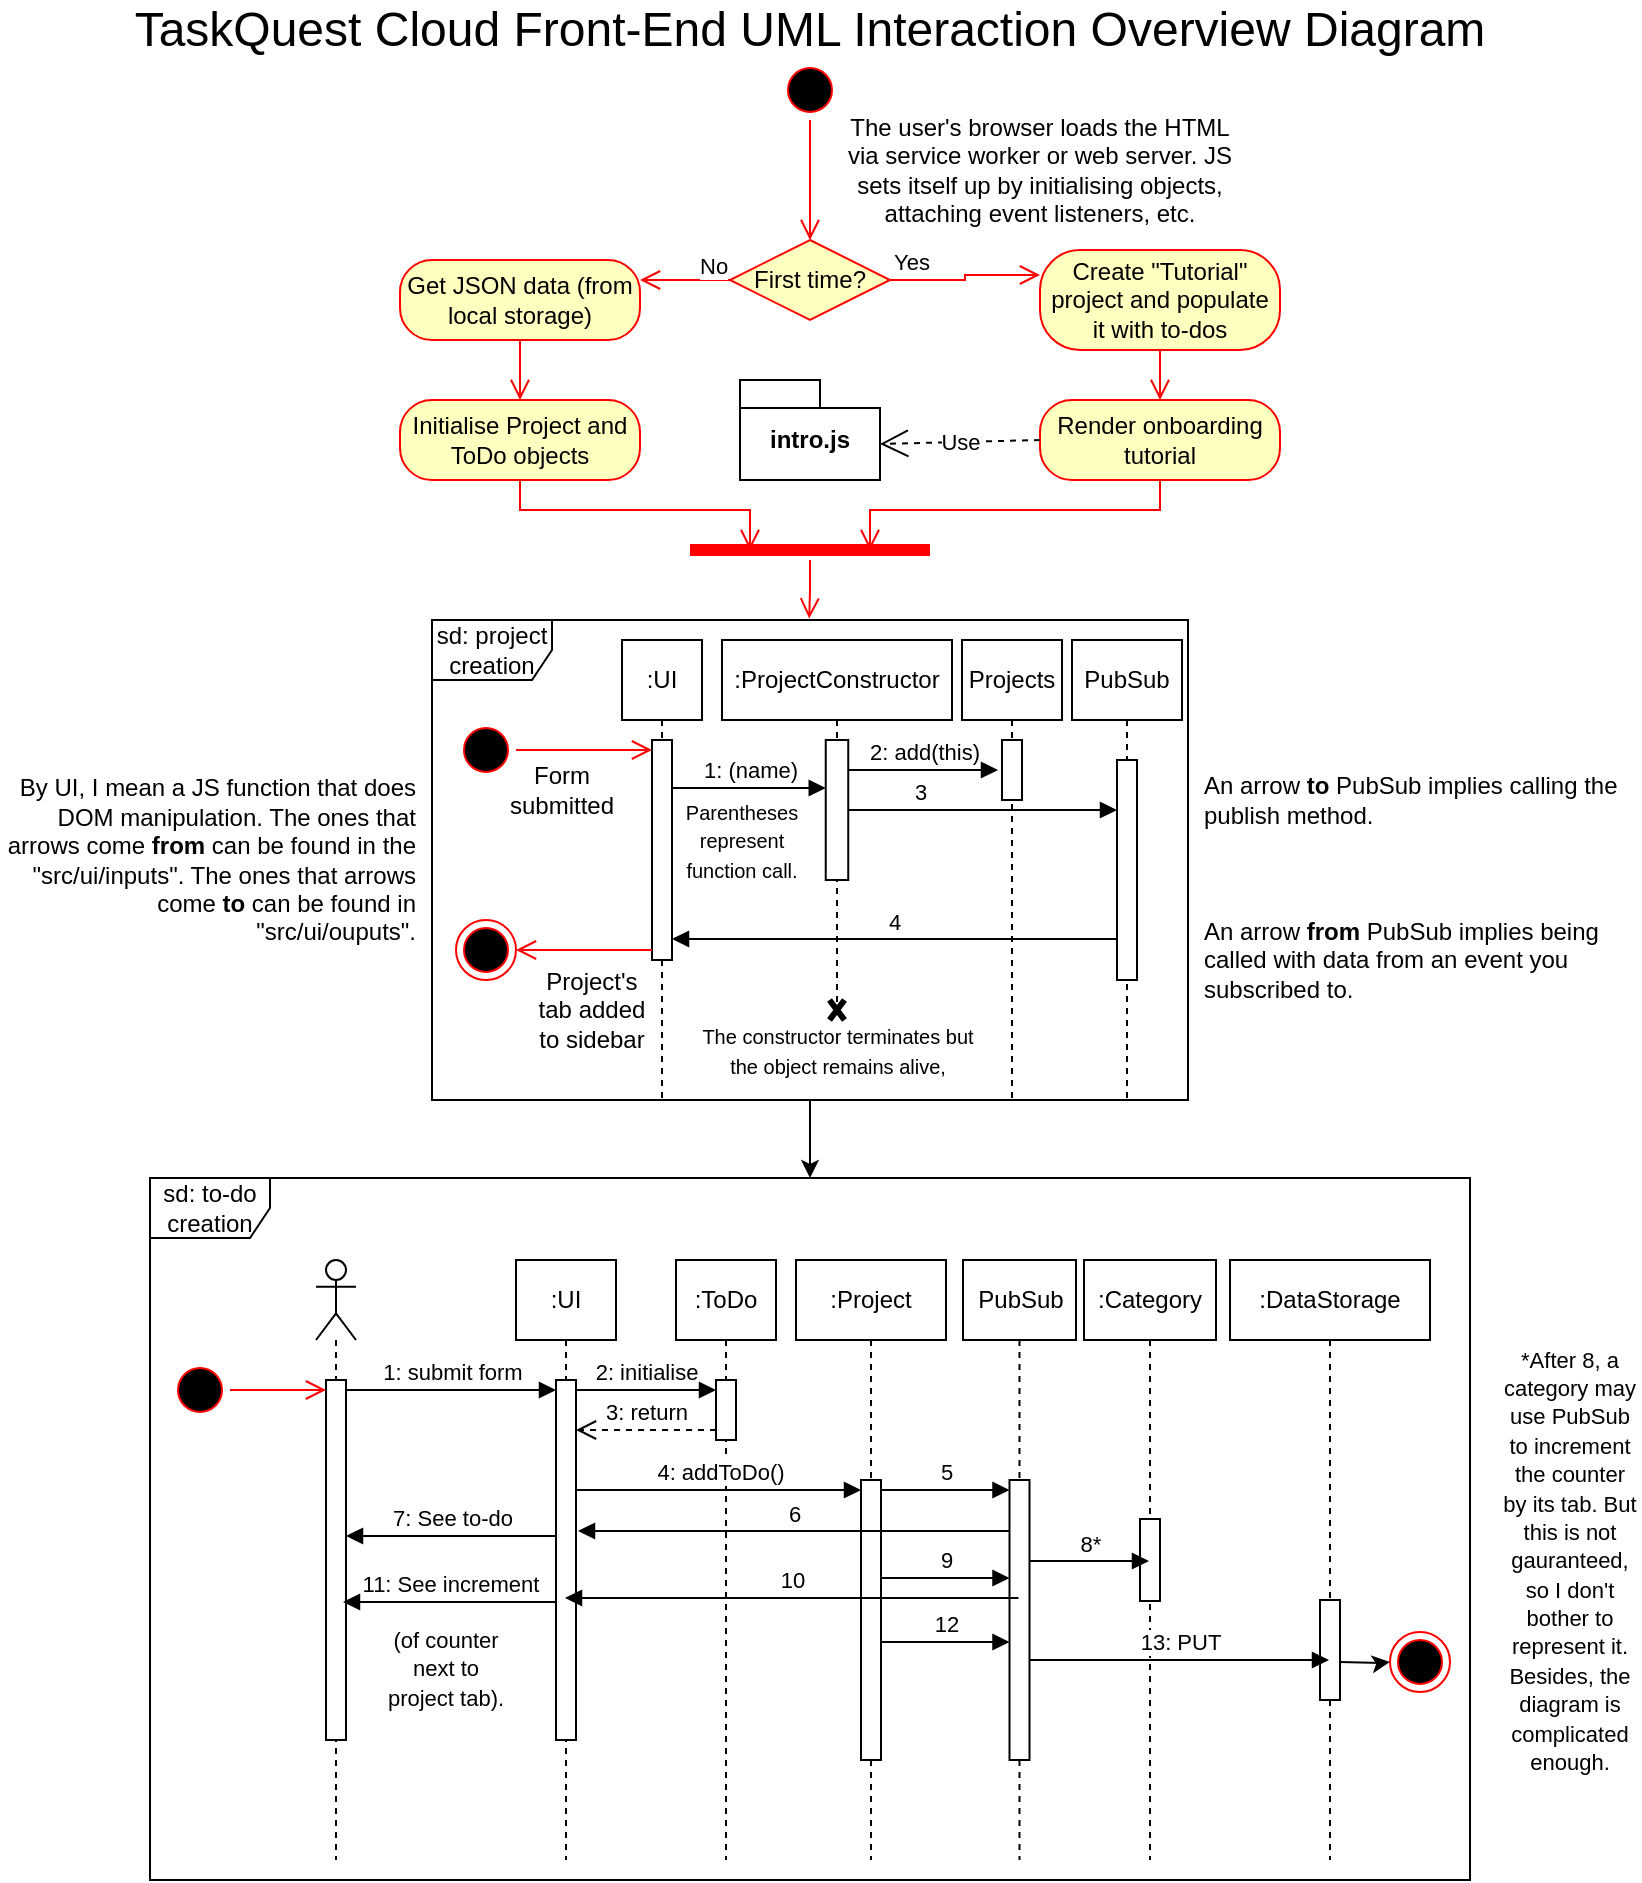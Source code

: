 <mxfile version="25.0.1">
  <diagram name="Page-1" id="2YBvvXClWsGukQMizWep">
    <mxGraphModel dx="1120" dy="547" grid="1" gridSize="10" guides="1" tooltips="1" connect="1" arrows="1" fold="1" page="1" pageScale="1" pageWidth="850" pageHeight="1100" math="0" shadow="0">
      <root>
        <mxCell id="0" />
        <mxCell id="1" parent="0" />
        <mxCell id="u3WzdAwqLOBnF8deBetn-1" value="&lt;font style=&quot;font-size: 24px;&quot;&gt;TaskQuest Cloud Front-End UML Interaction Overview Diagram&lt;/font&gt;" style="text;html=1;align=center;verticalAlign=middle;whiteSpace=wrap;rounded=0;" parent="1" vertex="1">
          <mxGeometry x="80" width="690" height="30" as="geometry" />
        </mxCell>
        <mxCell id="u3WzdAwqLOBnF8deBetn-4" value="" style="ellipse;html=1;shape=startState;fillColor=#000000;strokeColor=#ff0000;" parent="1" vertex="1">
          <mxGeometry x="410" y="30" width="30" height="30" as="geometry" />
        </mxCell>
        <mxCell id="u3WzdAwqLOBnF8deBetn-5" value="" style="edgeStyle=orthogonalEdgeStyle;html=1;verticalAlign=bottom;endArrow=open;endSize=8;strokeColor=#ff0000;rounded=0;" parent="1" source="u3WzdAwqLOBnF8deBetn-4" edge="1">
          <mxGeometry relative="1" as="geometry">
            <mxPoint x="425" y="120" as="targetPoint" />
          </mxGeometry>
        </mxCell>
        <mxCell id="u3WzdAwqLOBnF8deBetn-6" value="The user&#39;s browser loads the HTML via service worker or web server. JS sets itself up by initialising objects, attaching event listeners, etc." style="text;html=1;align=center;verticalAlign=middle;whiteSpace=wrap;rounded=0;" parent="1" vertex="1">
          <mxGeometry x="440" y="60" width="200" height="50" as="geometry" />
        </mxCell>
        <mxCell id="u3WzdAwqLOBnF8deBetn-13" value="Create &quot;Tutorial&quot; project and populate it with to-dos" style="rounded=1;whiteSpace=wrap;html=1;arcSize=40;fontColor=#000000;fillColor=#ffffc0;strokeColor=#ff0000;" parent="1" vertex="1">
          <mxGeometry x="540" y="125" width="120" height="50" as="geometry" />
        </mxCell>
        <mxCell id="u3WzdAwqLOBnF8deBetn-14" value="" style="edgeStyle=orthogonalEdgeStyle;html=1;verticalAlign=bottom;endArrow=open;endSize=8;strokeColor=#ff0000;rounded=0;entryX=0.5;entryY=0;entryDx=0;entryDy=0;" parent="1" source="u3WzdAwqLOBnF8deBetn-13" target="u3WzdAwqLOBnF8deBetn-17" edge="1">
          <mxGeometry relative="1" as="geometry">
            <mxPoint x="700" y="250" as="targetPoint" />
          </mxGeometry>
        </mxCell>
        <mxCell id="u3WzdAwqLOBnF8deBetn-17" value="Render onboarding tutorial" style="rounded=1;whiteSpace=wrap;html=1;arcSize=40;fontColor=#000000;fillColor=#ffffc0;strokeColor=#ff0000;" parent="1" vertex="1">
          <mxGeometry x="540" y="200" width="120" height="40" as="geometry" />
        </mxCell>
        <mxCell id="u3WzdAwqLOBnF8deBetn-18" value="" style="edgeStyle=orthogonalEdgeStyle;html=1;verticalAlign=bottom;endArrow=open;endSize=8;strokeColor=#ff0000;rounded=0;exitX=0.5;exitY=1;exitDx=0;exitDy=0;entryX=0.75;entryY=0.5;entryDx=0;entryDy=0;entryPerimeter=0;" parent="1" source="u3WzdAwqLOBnF8deBetn-17" target="u3WzdAwqLOBnF8deBetn-38" edge="1">
          <mxGeometry relative="1" as="geometry">
            <mxPoint x="440" y="280" as="targetPoint" />
          </mxGeometry>
        </mxCell>
        <mxCell id="u3WzdAwqLOBnF8deBetn-19" value="intro.js" style="shape=folder;fontStyle=1;spacingTop=10;tabWidth=40;tabHeight=14;tabPosition=left;html=1;whiteSpace=wrap;" parent="1" vertex="1">
          <mxGeometry x="390" y="190" width="70" height="50" as="geometry" />
        </mxCell>
        <mxCell id="u3WzdAwqLOBnF8deBetn-20" value="Use" style="endArrow=open;endSize=12;dashed=1;html=1;rounded=0;entryX=0;entryY=0;entryDx=70;entryDy=32;entryPerimeter=0;exitX=0;exitY=0.5;exitDx=0;exitDy=0;" parent="1" source="u3WzdAwqLOBnF8deBetn-17" target="u3WzdAwqLOBnF8deBetn-19" edge="1">
          <mxGeometry width="160" relative="1" as="geometry">
            <mxPoint x="430" y="270" as="sourcePoint" />
            <mxPoint x="590" y="270" as="targetPoint" />
          </mxGeometry>
        </mxCell>
        <mxCell id="u3WzdAwqLOBnF8deBetn-25" value="Get JSON data (from local storage)" style="rounded=1;whiteSpace=wrap;html=1;arcSize=40;fontColor=#000000;fillColor=#ffffc0;strokeColor=#ff0000;" parent="1" vertex="1">
          <mxGeometry x="220" y="130" width="120" height="40" as="geometry" />
        </mxCell>
        <mxCell id="u3WzdAwqLOBnF8deBetn-26" value="" style="edgeStyle=orthogonalEdgeStyle;html=1;verticalAlign=bottom;endArrow=open;endSize=8;strokeColor=#ff0000;rounded=0;entryX=0.5;entryY=0;entryDx=0;entryDy=0;" parent="1" source="u3WzdAwqLOBnF8deBetn-25" target="u3WzdAwqLOBnF8deBetn-29" edge="1">
          <mxGeometry relative="1" as="geometry">
            <mxPoint x="150" y="235" as="targetPoint" />
          </mxGeometry>
        </mxCell>
        <mxCell id="u3WzdAwqLOBnF8deBetn-29" value="Initialise Project and ToDo objects" style="rounded=1;whiteSpace=wrap;html=1;arcSize=40;fontColor=#000000;fillColor=#ffffc0;strokeColor=#ff0000;" parent="1" vertex="1">
          <mxGeometry x="220" y="200" width="120" height="40" as="geometry" />
        </mxCell>
        <mxCell id="u3WzdAwqLOBnF8deBetn-30" value="" style="edgeStyle=orthogonalEdgeStyle;html=1;verticalAlign=bottom;endArrow=open;endSize=8;strokeColor=#ff0000;rounded=0;exitX=0.5;exitY=1;exitDx=0;exitDy=0;entryX=0.25;entryY=0.5;entryDx=0;entryDy=0;entryPerimeter=0;" parent="1" source="u3WzdAwqLOBnF8deBetn-29" target="u3WzdAwqLOBnF8deBetn-38" edge="1">
          <mxGeometry relative="1" as="geometry">
            <mxPoint x="400" y="280" as="targetPoint" />
          </mxGeometry>
        </mxCell>
        <mxCell id="u3WzdAwqLOBnF8deBetn-34" value="First time?" style="rhombus;whiteSpace=wrap;html=1;fontColor=#000000;fillColor=#ffffc0;strokeColor=#ff0000;" parent="1" vertex="1">
          <mxGeometry x="385" y="120" width="80" height="40" as="geometry" />
        </mxCell>
        <mxCell id="u3WzdAwqLOBnF8deBetn-35" value="Yes" style="edgeStyle=orthogonalEdgeStyle;html=1;align=left;verticalAlign=bottom;endArrow=open;endSize=8;strokeColor=#ff0000;rounded=0;exitX=1;exitY=0.5;exitDx=0;exitDy=0;entryX=0;entryY=0.25;entryDx=0;entryDy=0;" parent="1" source="u3WzdAwqLOBnF8deBetn-34" target="u3WzdAwqLOBnF8deBetn-13" edge="1">
          <mxGeometry x="-1" relative="1" as="geometry">
            <mxPoint x="465" y="340" as="targetPoint" />
          </mxGeometry>
        </mxCell>
        <mxCell id="u3WzdAwqLOBnF8deBetn-36" value="No" style="edgeStyle=orthogonalEdgeStyle;html=1;align=left;verticalAlign=top;endArrow=open;endSize=8;strokeColor=#ff0000;rounded=0;entryX=1;entryY=0.25;entryDx=0;entryDy=0;" parent="1" source="u3WzdAwqLOBnF8deBetn-34" target="u3WzdAwqLOBnF8deBetn-25" edge="1">
          <mxGeometry x="-0.231" y="-20" relative="1" as="geometry">
            <mxPoint x="325" y="420" as="targetPoint" />
            <mxPoint as="offset" />
          </mxGeometry>
        </mxCell>
        <mxCell id="u3WzdAwqLOBnF8deBetn-38" value="" style="shape=line;html=1;strokeWidth=6;strokeColor=#ff0000;" parent="1" vertex="1">
          <mxGeometry x="365" y="270" width="120" height="10" as="geometry" />
        </mxCell>
        <mxCell id="u3WzdAwqLOBnF8deBetn-39" value="" style="edgeStyle=orthogonalEdgeStyle;html=1;verticalAlign=bottom;endArrow=open;endSize=8;strokeColor=#ff0000;rounded=0;entryX=0.499;entryY=-0.003;entryDx=0;entryDy=0;entryPerimeter=0;" parent="1" source="u3WzdAwqLOBnF8deBetn-38" target="u3WzdAwqLOBnF8deBetn-41" edge="1">
          <mxGeometry relative="1" as="geometry">
            <mxPoint x="425" y="400" as="targetPoint" />
          </mxGeometry>
        </mxCell>
        <mxCell id="jNevdlU0T2KtlOtVJkwK-41" value="" style="edgeStyle=orthogonalEdgeStyle;rounded=0;orthogonalLoop=1;jettySize=auto;html=1;" edge="1" parent="1" source="u3WzdAwqLOBnF8deBetn-41" target="jNevdlU0T2KtlOtVJkwK-37">
          <mxGeometry relative="1" as="geometry" />
        </mxCell>
        <mxCell id="u3WzdAwqLOBnF8deBetn-41" value="sd: project creation" style="shape=umlFrame;whiteSpace=wrap;html=1;pointerEvents=0;" parent="1" vertex="1">
          <mxGeometry x="236" y="310" width="378" height="240" as="geometry" />
        </mxCell>
        <mxCell id="jNevdlU0T2KtlOtVJkwK-1" value=":UI" style="shape=umlLifeline;perimeter=lifelinePerimeter;whiteSpace=wrap;html=1;container=1;dropTarget=0;collapsible=0;recursiveResize=0;outlineConnect=0;portConstraint=eastwest;newEdgeStyle={&quot;curved&quot;:0,&quot;rounded&quot;:0};" vertex="1" parent="1">
          <mxGeometry x="331" y="320" width="40" height="230" as="geometry" />
        </mxCell>
        <mxCell id="jNevdlU0T2KtlOtVJkwK-2" value="" style="html=1;points=[[0,0,0,0,5],[0,1,0,0,-5],[1,0,0,0,5],[1,1,0,0,-5]];perimeter=orthogonalPerimeter;outlineConnect=0;targetShapes=umlLifeline;portConstraint=eastwest;newEdgeStyle={&quot;curved&quot;:0,&quot;rounded&quot;:0};" vertex="1" parent="jNevdlU0T2KtlOtVJkwK-1">
          <mxGeometry x="15" y="50" width="10" height="110" as="geometry" />
        </mxCell>
        <mxCell id="jNevdlU0T2KtlOtVJkwK-7" value="1: (name)" style="html=1;verticalAlign=bottom;endArrow=block;curved=0;rounded=0;" edge="1" parent="1">
          <mxGeometry width="80" relative="1" as="geometry">
            <mxPoint x="356" y="394" as="sourcePoint" />
            <mxPoint x="432.88" y="394" as="targetPoint" />
          </mxGeometry>
        </mxCell>
        <mxCell id="jNevdlU0T2KtlOtVJkwK-8" value=":ProjectConstructor" style="shape=umlLifeline;perimeter=lifelinePerimeter;whiteSpace=wrap;html=1;container=1;dropTarget=0;collapsible=0;recursiveResize=0;outlineConnect=0;portConstraint=eastwest;newEdgeStyle={&quot;curved&quot;:0,&quot;rounded&quot;:0};" vertex="1" parent="1">
          <mxGeometry x="381" y="320" width="115" height="190" as="geometry" />
        </mxCell>
        <mxCell id="jNevdlU0T2KtlOtVJkwK-15" value="" style="html=1;points=[[0,0,0,0,5],[0,1,0,0,-5],[1,0,0,0,5],[1,1,0,0,-5]];perimeter=orthogonalPerimeter;outlineConnect=0;targetShapes=umlLifeline;portConstraint=eastwest;newEdgeStyle={&quot;curved&quot;:0,&quot;rounded&quot;:0};" vertex="1" parent="jNevdlU0T2KtlOtVJkwK-8">
          <mxGeometry x="51.87" y="50" width="11.25" height="70" as="geometry" />
        </mxCell>
        <mxCell id="jNevdlU0T2KtlOtVJkwK-29" value="" style="shape=umlDestroy;whiteSpace=wrap;html=1;strokeWidth=3;targetShapes=umlLifeline;" vertex="1" parent="jNevdlU0T2KtlOtVJkwK-8">
          <mxGeometry x="53.75" y="180" width="7.5" height="10" as="geometry" />
        </mxCell>
        <mxCell id="jNevdlU0T2KtlOtVJkwK-16" value="" style="ellipse;html=1;shape=startState;fillColor=#000000;strokeColor=#ff0000;" vertex="1" parent="1">
          <mxGeometry x="248" y="360" width="30" height="30" as="geometry" />
        </mxCell>
        <mxCell id="jNevdlU0T2KtlOtVJkwK-17" value="" style="edgeStyle=orthogonalEdgeStyle;html=1;verticalAlign=bottom;endArrow=open;endSize=8;strokeColor=#ff0000;rounded=0;entryX=0;entryY=0;entryDx=0;entryDy=5;entryPerimeter=0;" edge="1" source="jNevdlU0T2KtlOtVJkwK-16" parent="1" target="jNevdlU0T2KtlOtVJkwK-2">
          <mxGeometry relative="1" as="geometry">
            <mxPoint x="351" y="385" as="targetPoint" />
          </mxGeometry>
        </mxCell>
        <mxCell id="jNevdlU0T2KtlOtVJkwK-18" value="Form submitted" style="text;html=1;align=center;verticalAlign=middle;whiteSpace=wrap;rounded=0;" vertex="1" parent="1">
          <mxGeometry x="271" y="380" width="60" height="30" as="geometry" />
        </mxCell>
        <mxCell id="jNevdlU0T2KtlOtVJkwK-19" value="Projects" style="shape=umlLifeline;perimeter=lifelinePerimeter;whiteSpace=wrap;html=1;container=1;dropTarget=0;collapsible=0;recursiveResize=0;outlineConnect=0;portConstraint=eastwest;newEdgeStyle={&quot;curved&quot;:0,&quot;rounded&quot;:0};" vertex="1" parent="1">
          <mxGeometry x="501" y="320" width="50" height="230" as="geometry" />
        </mxCell>
        <mxCell id="jNevdlU0T2KtlOtVJkwK-20" value="" style="html=1;points=[[0,0,0,0,5],[0,1,0,0,-5],[1,0,0,0,5],[1,1,0,0,-5]];perimeter=orthogonalPerimeter;outlineConnect=0;targetShapes=umlLifeline;portConstraint=eastwest;newEdgeStyle={&quot;curved&quot;:0,&quot;rounded&quot;:0};" vertex="1" parent="jNevdlU0T2KtlOtVJkwK-19">
          <mxGeometry x="20" y="50" width="10" height="30" as="geometry" />
        </mxCell>
        <mxCell id="jNevdlU0T2KtlOtVJkwK-21" value="2: add(this)" style="html=1;verticalAlign=bottom;endArrow=block;curved=0;rounded=0;entryX=-0.2;entryY=0.5;entryDx=0;entryDy=0;entryPerimeter=0;" edge="1" parent="1" source="jNevdlU0T2KtlOtVJkwK-15" target="jNevdlU0T2KtlOtVJkwK-20">
          <mxGeometry width="80" relative="1" as="geometry">
            <mxPoint x="571" y="420" as="sourcePoint" />
            <mxPoint x="651" y="420" as="targetPoint" />
          </mxGeometry>
        </mxCell>
        <mxCell id="jNevdlU0T2KtlOtVJkwK-23" value="PubSub" style="shape=umlLifeline;perimeter=lifelinePerimeter;whiteSpace=wrap;html=1;container=1;dropTarget=0;collapsible=0;recursiveResize=0;outlineConnect=0;portConstraint=eastwest;newEdgeStyle={&quot;curved&quot;:0,&quot;rounded&quot;:0};" vertex="1" parent="1">
          <mxGeometry x="556" y="320" width="55" height="230" as="geometry" />
        </mxCell>
        <mxCell id="jNevdlU0T2KtlOtVJkwK-24" value="" style="html=1;points=[[0,0,0,0,5],[0,1,0,0,-5],[1,0,0,0,5],[1,1,0,0,-5]];perimeter=orthogonalPerimeter;outlineConnect=0;targetShapes=umlLifeline;portConstraint=eastwest;newEdgeStyle={&quot;curved&quot;:0,&quot;rounded&quot;:0};" vertex="1" parent="jNevdlU0T2KtlOtVJkwK-23">
          <mxGeometry x="22.5" y="60" width="10" height="110" as="geometry" />
        </mxCell>
        <mxCell id="jNevdlU0T2KtlOtVJkwK-25" value="3" style="html=1;verticalAlign=bottom;endArrow=block;curved=0;rounded=0;" edge="1" parent="1" source="jNevdlU0T2KtlOtVJkwK-15" target="jNevdlU0T2KtlOtVJkwK-24">
          <mxGeometry x="-0.461" width="80" relative="1" as="geometry">
            <mxPoint x="571" y="420" as="sourcePoint" />
            <mxPoint x="581" y="420" as="targetPoint" />
            <mxPoint as="offset" />
          </mxGeometry>
        </mxCell>
        <mxCell id="jNevdlU0T2KtlOtVJkwK-26" value="&lt;font style=&quot;font-size: 10px;&quot;&gt;Parentheses represent function call.&lt;/font&gt;" style="text;html=1;align=center;verticalAlign=middle;whiteSpace=wrap;rounded=0;" vertex="1" parent="1">
          <mxGeometry x="361" y="400" width="60" height="40" as="geometry" />
        </mxCell>
        <mxCell id="jNevdlU0T2KtlOtVJkwK-27" value="4" style="html=1;verticalAlign=bottom;endArrow=block;curved=0;rounded=0;" edge="1" parent="1" source="jNevdlU0T2KtlOtVJkwK-24">
          <mxGeometry width="80" relative="1" as="geometry">
            <mxPoint x="571" y="469.5" as="sourcePoint" />
            <mxPoint x="356" y="469.5" as="targetPoint" />
          </mxGeometry>
        </mxCell>
        <mxCell id="jNevdlU0T2KtlOtVJkwK-30" value="&lt;font style=&quot;font-size: 10px;&quot;&gt;The constructor terminates but the object remains alive,&lt;/font&gt;" style="text;html=1;align=center;verticalAlign=middle;whiteSpace=wrap;rounded=0;" vertex="1" parent="1">
          <mxGeometry x="368.5" y="510" width="140" height="30" as="geometry" />
        </mxCell>
        <mxCell id="jNevdlU0T2KtlOtVJkwK-37" value="sd: to-do creation" style="shape=umlFrame;whiteSpace=wrap;html=1;pointerEvents=0;" vertex="1" parent="1">
          <mxGeometry x="95" y="589" width="660" height="351" as="geometry" />
        </mxCell>
        <mxCell id="jNevdlU0T2KtlOtVJkwK-45" value=":UI" style="shape=umlLifeline;perimeter=lifelinePerimeter;whiteSpace=wrap;html=1;container=1;dropTarget=0;collapsible=0;recursiveResize=0;outlineConnect=0;portConstraint=eastwest;newEdgeStyle={&quot;curved&quot;:0,&quot;rounded&quot;:0};" vertex="1" parent="1">
          <mxGeometry x="278" y="630" width="50" height="300" as="geometry" />
        </mxCell>
        <mxCell id="jNevdlU0T2KtlOtVJkwK-46" value="" style="html=1;points=[[0,0,0,0,5],[0,1,0,0,-5],[1,0,0,0,5],[1,1,0,0,-5]];perimeter=orthogonalPerimeter;outlineConnect=0;targetShapes=umlLifeline;portConstraint=eastwest;newEdgeStyle={&quot;curved&quot;:0,&quot;rounded&quot;:0};" vertex="1" parent="jNevdlU0T2KtlOtVJkwK-45">
          <mxGeometry x="20" y="60" width="10" height="180" as="geometry" />
        </mxCell>
        <mxCell id="jNevdlU0T2KtlOtVJkwK-49" value=":ToDo" style="shape=umlLifeline;perimeter=lifelinePerimeter;whiteSpace=wrap;html=1;container=1;dropTarget=0;collapsible=0;recursiveResize=0;outlineConnect=0;portConstraint=eastwest;newEdgeStyle={&quot;curved&quot;:0,&quot;rounded&quot;:0};" vertex="1" parent="1">
          <mxGeometry x="358" y="630" width="50" height="300" as="geometry" />
        </mxCell>
        <mxCell id="jNevdlU0T2KtlOtVJkwK-50" value="" style="html=1;points=[[0,0,0,0,5],[0,1,0,0,-5],[1,0,0,0,5],[1,1,0,0,-5]];perimeter=orthogonalPerimeter;outlineConnect=0;targetShapes=umlLifeline;portConstraint=eastwest;newEdgeStyle={&quot;curved&quot;:0,&quot;rounded&quot;:0};" vertex="1" parent="jNevdlU0T2KtlOtVJkwK-49">
          <mxGeometry x="20" y="60" width="10" height="30" as="geometry" />
        </mxCell>
        <mxCell id="jNevdlU0T2KtlOtVJkwK-51" value="2: initialise" style="html=1;verticalAlign=bottom;endArrow=block;curved=0;rounded=0;entryX=0;entryY=0;entryDx=0;entryDy=5;" edge="1" target="jNevdlU0T2KtlOtVJkwK-50" parent="1" source="jNevdlU0T2KtlOtVJkwK-46">
          <mxGeometry relative="1" as="geometry">
            <mxPoint x="278" y="825" as="sourcePoint" />
          </mxGeometry>
        </mxCell>
        <mxCell id="jNevdlU0T2KtlOtVJkwK-52" value="3: return" style="html=1;verticalAlign=bottom;endArrow=open;dashed=1;endSize=8;curved=0;rounded=0;exitX=0;exitY=1;exitDx=0;exitDy=-5;exitPerimeter=0;" edge="1" source="jNevdlU0T2KtlOtVJkwK-50" parent="1" target="jNevdlU0T2KtlOtVJkwK-46">
          <mxGeometry relative="1" as="geometry">
            <mxPoint x="278" y="895" as="targetPoint" />
          </mxGeometry>
        </mxCell>
        <mxCell id="jNevdlU0T2KtlOtVJkwK-54" value=":Project" style="shape=umlLifeline;perimeter=lifelinePerimeter;whiteSpace=wrap;html=1;container=1;dropTarget=0;collapsible=0;recursiveResize=0;outlineConnect=0;portConstraint=eastwest;newEdgeStyle={&quot;curved&quot;:0,&quot;rounded&quot;:0};" vertex="1" parent="1">
          <mxGeometry x="418" y="630" width="75" height="300" as="geometry" />
        </mxCell>
        <mxCell id="jNevdlU0T2KtlOtVJkwK-55" value="" style="html=1;points=[[0,0,0,0,5],[0,1,0,0,-5],[1,0,0,0,5],[1,1,0,0,-5]];perimeter=orthogonalPerimeter;outlineConnect=0;targetShapes=umlLifeline;portConstraint=eastwest;newEdgeStyle={&quot;curved&quot;:0,&quot;rounded&quot;:0};" vertex="1" parent="jNevdlU0T2KtlOtVJkwK-54">
          <mxGeometry x="32.5" y="110" width="10" height="140" as="geometry" />
        </mxCell>
        <mxCell id="jNevdlU0T2KtlOtVJkwK-56" value="4: addToDo()" style="html=1;verticalAlign=bottom;endArrow=block;curved=0;rounded=0;entryX=0;entryY=0;entryDx=0;entryDy=5;entryPerimeter=0;" edge="1" parent="1" source="jNevdlU0T2KtlOtVJkwK-46" target="jNevdlU0T2KtlOtVJkwK-55">
          <mxGeometry width="80" relative="1" as="geometry">
            <mxPoint x="308" y="739.5" as="sourcePoint" />
            <mxPoint x="418" y="740" as="targetPoint" />
          </mxGeometry>
        </mxCell>
        <mxCell id="jNevdlU0T2KtlOtVJkwK-57" value="" style="ellipse;html=1;shape=endState;fillColor=#000000;strokeColor=#ff0000;" vertex="1" parent="1">
          <mxGeometry x="248" y="460" width="30" height="30" as="geometry" />
        </mxCell>
        <mxCell id="jNevdlU0T2KtlOtVJkwK-58" value="" style="edgeStyle=orthogonalEdgeStyle;html=1;verticalAlign=bottom;endArrow=open;endSize=8;strokeColor=#ff0000;rounded=0;exitX=0;exitY=1;exitDx=0;exitDy=-5;exitPerimeter=0;entryX=1;entryY=0.5;entryDx=0;entryDy=0;" edge="1" parent="1" source="jNevdlU0T2KtlOtVJkwK-2" target="jNevdlU0T2KtlOtVJkwK-57">
          <mxGeometry relative="1" as="geometry">
            <mxPoint x="56" y="430" as="targetPoint" />
            <mxPoint x="86" y="500" as="sourcePoint" />
          </mxGeometry>
        </mxCell>
        <mxCell id="jNevdlU0T2KtlOtVJkwK-60" value="Project&#39;s tab added to sidebar" style="text;html=1;align=center;verticalAlign=middle;whiteSpace=wrap;rounded=0;" vertex="1" parent="1">
          <mxGeometry x="286" y="490" width="60" height="30" as="geometry" />
        </mxCell>
        <mxCell id="jNevdlU0T2KtlOtVJkwK-61" value="PubSub" style="shape=umlLifeline;perimeter=lifelinePerimeter;whiteSpace=wrap;html=1;container=1;dropTarget=0;collapsible=0;recursiveResize=0;outlineConnect=0;portConstraint=eastwest;newEdgeStyle={&quot;curved&quot;:0,&quot;rounded&quot;:0};" vertex="1" parent="1">
          <mxGeometry x="501.5" y="630" width="56.5" height="300" as="geometry" />
        </mxCell>
        <mxCell id="jNevdlU0T2KtlOtVJkwK-63" value="" style="html=1;points=[[0,0,0,0,5],[0,1,0,0,-5],[1,0,0,0,5],[1,1,0,0,-5]];perimeter=orthogonalPerimeter;outlineConnect=0;targetShapes=umlLifeline;portConstraint=eastwest;newEdgeStyle={&quot;curved&quot;:0,&quot;rounded&quot;:0};" vertex="1" parent="jNevdlU0T2KtlOtVJkwK-61">
          <mxGeometry x="23.25" y="110" width="10" height="140" as="geometry" />
        </mxCell>
        <mxCell id="jNevdlU0T2KtlOtVJkwK-67" value="An arrow &lt;b&gt;to&lt;/b&gt;&amp;nbsp;PubSub implies calling the publish method." style="text;html=1;align=left;verticalAlign=middle;whiteSpace=wrap;rounded=0;" vertex="1" parent="1">
          <mxGeometry x="620" y="380" width="220" height="40" as="geometry" />
        </mxCell>
        <mxCell id="jNevdlU0T2KtlOtVJkwK-68" value="An arrow &lt;b&gt;from&lt;/b&gt;&amp;nbsp;PubSub implies being called with data from an event you subscribed to." style="text;html=1;align=left;verticalAlign=middle;whiteSpace=wrap;rounded=0;" vertex="1" parent="1">
          <mxGeometry x="620" y="460" width="220" height="40" as="geometry" />
        </mxCell>
        <mxCell id="jNevdlU0T2KtlOtVJkwK-69" value="" style="shape=umlLifeline;perimeter=lifelinePerimeter;whiteSpace=wrap;html=1;container=1;dropTarget=0;collapsible=0;recursiveResize=0;outlineConnect=0;portConstraint=eastwest;newEdgeStyle={&quot;curved&quot;:0,&quot;rounded&quot;:0};participant=umlActor;" vertex="1" parent="1">
          <mxGeometry x="178" y="630" width="20" height="300" as="geometry" />
        </mxCell>
        <mxCell id="jNevdlU0T2KtlOtVJkwK-70" value="" style="html=1;points=[[0,0,0,0,5],[0,1,0,0,-5],[1,0,0,0,5],[1,1,0,0,-5]];perimeter=orthogonalPerimeter;outlineConnect=0;targetShapes=umlLifeline;portConstraint=eastwest;newEdgeStyle={&quot;curved&quot;:0,&quot;rounded&quot;:0};" vertex="1" parent="jNevdlU0T2KtlOtVJkwK-69">
          <mxGeometry x="5" y="60" width="10" height="180" as="geometry" />
        </mxCell>
        <mxCell id="jNevdlU0T2KtlOtVJkwK-71" value="1: submit form" style="html=1;verticalAlign=bottom;endArrow=block;curved=0;rounded=0;exitX=1;exitY=0;exitDx=0;exitDy=5;exitPerimeter=0;entryX=0;entryY=0;entryDx=0;entryDy=5;entryPerimeter=0;" edge="1" parent="1" source="jNevdlU0T2KtlOtVJkwK-70" target="jNevdlU0T2KtlOtVJkwK-46">
          <mxGeometry width="80" relative="1" as="geometry">
            <mxPoint x="338" y="740" as="sourcePoint" />
            <mxPoint x="418" y="740" as="targetPoint" />
          </mxGeometry>
        </mxCell>
        <mxCell id="jNevdlU0T2KtlOtVJkwK-73" value="5" style="html=1;verticalAlign=bottom;endArrow=block;curved=0;rounded=0;exitX=1;exitY=0;exitDx=0;exitDy=5;exitPerimeter=0;entryX=0;entryY=0;entryDx=0;entryDy=5;entryPerimeter=0;" edge="1" parent="1" source="jNevdlU0T2KtlOtVJkwK-55" target="jNevdlU0T2KtlOtVJkwK-63">
          <mxGeometry width="80" relative="1" as="geometry">
            <mxPoint x="288" y="729" as="sourcePoint" />
            <mxPoint x="528" y="1093" as="targetPoint" />
          </mxGeometry>
        </mxCell>
        <mxCell id="jNevdlU0T2KtlOtVJkwK-74" value="By UI, I mean a JS function that does DOM manipulation. The ones that arrows come &lt;b&gt;from&lt;/b&gt; can be found in the &quot;src/ui/inputs&quot;. The ones that arrows come &lt;b&gt;to&lt;/b&gt;&amp;nbsp;can be found in &quot;src/ui/ouputs&quot;." style="text;html=1;align=right;verticalAlign=middle;whiteSpace=wrap;rounded=0;" vertex="1" parent="1">
          <mxGeometry x="20" y="375" width="210" height="110" as="geometry" />
        </mxCell>
        <mxCell id="jNevdlU0T2KtlOtVJkwK-76" value="6" style="html=1;verticalAlign=bottom;endArrow=block;curved=0;rounded=0;" edge="1" parent="1">
          <mxGeometry width="80" relative="1" as="geometry">
            <mxPoint x="524.75" y="765.5" as="sourcePoint" />
            <mxPoint x="309" y="765.5" as="targetPoint" />
          </mxGeometry>
        </mxCell>
        <mxCell id="jNevdlU0T2KtlOtVJkwK-78" value="9" style="html=1;verticalAlign=bottom;endArrow=block;curved=0;rounded=0;exitX=1;exitY=1;exitDx=0;exitDy=-5;exitPerimeter=0;" edge="1" parent="1">
          <mxGeometry width="80" relative="1" as="geometry">
            <mxPoint x="460.5" y="789" as="sourcePoint" />
            <mxPoint x="524.75" y="789" as="targetPoint" />
          </mxGeometry>
        </mxCell>
        <mxCell id="jNevdlU0T2KtlOtVJkwK-80" value="10" style="html=1;verticalAlign=bottom;endArrow=block;curved=0;rounded=0;" edge="1" parent="1">
          <mxGeometry width="80" relative="1" as="geometry">
            <mxPoint x="529.25" y="799" as="sourcePoint" />
            <mxPoint x="302.5" y="799" as="targetPoint" />
          </mxGeometry>
        </mxCell>
        <mxCell id="jNevdlU0T2KtlOtVJkwK-82" value="7: See to-do" style="html=1;verticalAlign=bottom;endArrow=block;curved=0;rounded=0;" edge="1" parent="1">
          <mxGeometry width="80" relative="1" as="geometry">
            <mxPoint x="298" y="768" as="sourcePoint" />
            <mxPoint x="193" y="768" as="targetPoint" />
          </mxGeometry>
        </mxCell>
        <mxCell id="jNevdlU0T2KtlOtVJkwK-84" value="11: See increment" style="html=1;verticalAlign=bottom;endArrow=block;curved=0;rounded=0;" edge="1" parent="1">
          <mxGeometry width="80" relative="1" as="geometry">
            <mxPoint x="298" y="801" as="sourcePoint" />
            <mxPoint x="191.5" y="801" as="targetPoint" />
          </mxGeometry>
        </mxCell>
        <mxCell id="jNevdlU0T2KtlOtVJkwK-85" value="&lt;font style=&quot;font-size: 11px;&quot;&gt;(of counter next to project tab).&lt;/font&gt;" style="text;html=1;align=center;verticalAlign=middle;whiteSpace=wrap;rounded=0;" vertex="1" parent="1">
          <mxGeometry x="208" y="809" width="70" height="50" as="geometry" />
        </mxCell>
        <mxCell id="jNevdlU0T2KtlOtVJkwK-86" value=":Category" style="shape=umlLifeline;perimeter=lifelinePerimeter;whiteSpace=wrap;html=1;container=1;dropTarget=0;collapsible=0;recursiveResize=0;outlineConnect=0;portConstraint=eastwest;newEdgeStyle={&quot;curved&quot;:0,&quot;rounded&quot;:0};" vertex="1" parent="1">
          <mxGeometry x="562" y="630" width="66" height="300" as="geometry" />
        </mxCell>
        <mxCell id="jNevdlU0T2KtlOtVJkwK-88" value="" style="html=1;points=[[0,0,0,0,5],[0,1,0,0,-5],[1,0,0,0,5],[1,1,0,0,-5]];perimeter=orthogonalPerimeter;outlineConnect=0;targetShapes=umlLifeline;portConstraint=eastwest;newEdgeStyle={&quot;curved&quot;:0,&quot;rounded&quot;:0};" vertex="1" parent="jNevdlU0T2KtlOtVJkwK-86">
          <mxGeometry x="28" y="129.5" width="10" height="41" as="geometry" />
        </mxCell>
        <mxCell id="jNevdlU0T2KtlOtVJkwK-87" value="8*" style="html=1;verticalAlign=bottom;endArrow=block;curved=0;rounded=0;" edge="1" parent="1">
          <mxGeometry width="80" relative="1" as="geometry">
            <mxPoint x="535" y="780.5" as="sourcePoint" />
            <mxPoint x="594.5" y="780.5" as="targetPoint" />
          </mxGeometry>
        </mxCell>
        <mxCell id="jNevdlU0T2KtlOtVJkwK-89" value="&lt;font style=&quot;font-size: 11px;&quot;&gt;*After 8, a category may use PubSub to increment the counter by its tab. But this is not gauranteed, so I don&#39;t bother to represent it. Besides, the diagram is complicated enough.&lt;/font&gt;" style="text;html=1;align=center;verticalAlign=middle;whiteSpace=wrap;rounded=0;" vertex="1" parent="1">
          <mxGeometry x="770" y="667" width="70" height="226" as="geometry" />
        </mxCell>
        <mxCell id="jNevdlU0T2KtlOtVJkwK-90" value="12" style="html=1;verticalAlign=bottom;endArrow=block;curved=0;rounded=0;" edge="1" parent="1">
          <mxGeometry width="80" relative="1" as="geometry">
            <mxPoint x="460.5" y="821" as="sourcePoint" />
            <mxPoint x="524.75" y="821" as="targetPoint" />
          </mxGeometry>
        </mxCell>
        <mxCell id="jNevdlU0T2KtlOtVJkwK-91" value=":DataStorage" style="shape=umlLifeline;perimeter=lifelinePerimeter;whiteSpace=wrap;html=1;container=1;dropTarget=0;collapsible=0;recursiveResize=0;outlineConnect=0;portConstraint=eastwest;newEdgeStyle={&quot;curved&quot;:0,&quot;rounded&quot;:0};" vertex="1" parent="1">
          <mxGeometry x="635" y="630" width="100" height="300" as="geometry" />
        </mxCell>
        <mxCell id="jNevdlU0T2KtlOtVJkwK-92" value="" style="html=1;points=[[0,0,0,0,5],[0,1,0,0,-5],[1,0,0,0,5],[1,1,0,0,-5]];perimeter=orthogonalPerimeter;outlineConnect=0;targetShapes=umlLifeline;portConstraint=eastwest;newEdgeStyle={&quot;curved&quot;:0,&quot;rounded&quot;:0};" vertex="1" parent="jNevdlU0T2KtlOtVJkwK-91">
          <mxGeometry x="45" y="170" width="10" height="50" as="geometry" />
        </mxCell>
        <mxCell id="jNevdlU0T2KtlOtVJkwK-93" value="13: PUT" style="html=1;verticalAlign=bottom;endArrow=block;curved=0;rounded=0;" edge="1" parent="1">
          <mxGeometry width="80" relative="1" as="geometry">
            <mxPoint x="535" y="830" as="sourcePoint" />
            <mxPoint x="684.5" y="830" as="targetPoint" />
          </mxGeometry>
        </mxCell>
        <mxCell id="jNevdlU0T2KtlOtVJkwK-96" value="" style="ellipse;html=1;shape=startState;fillColor=#000000;strokeColor=#ff0000;" vertex="1" parent="1">
          <mxGeometry x="105" y="680" width="30" height="30" as="geometry" />
        </mxCell>
        <mxCell id="jNevdlU0T2KtlOtVJkwK-97" value="" style="edgeStyle=orthogonalEdgeStyle;html=1;verticalAlign=bottom;endArrow=open;endSize=8;strokeColor=#ff0000;rounded=0;entryX=0;entryY=0;entryDx=0;entryDy=5;entryPerimeter=0;" edge="1" source="jNevdlU0T2KtlOtVJkwK-96" parent="1" target="jNevdlU0T2KtlOtVJkwK-70">
          <mxGeometry relative="1" as="geometry">
            <mxPoint x="380" y="840" as="targetPoint" />
          </mxGeometry>
        </mxCell>
        <mxCell id="jNevdlU0T2KtlOtVJkwK-98" value="" style="ellipse;html=1;shape=endState;fillColor=#000000;strokeColor=#ff0000;" vertex="1" parent="1">
          <mxGeometry x="715" y="816" width="30" height="30" as="geometry" />
        </mxCell>
        <mxCell id="jNevdlU0T2KtlOtVJkwK-99" value="" style="edgeStyle=orthogonalEdgeStyle;rounded=0;orthogonalLoop=1;jettySize=auto;html=1;curved=0;" edge="1" parent="1" target="jNevdlU0T2KtlOtVJkwK-98">
          <mxGeometry relative="1" as="geometry">
            <mxPoint x="690" y="831" as="sourcePoint" />
          </mxGeometry>
        </mxCell>
      </root>
    </mxGraphModel>
  </diagram>
</mxfile>
